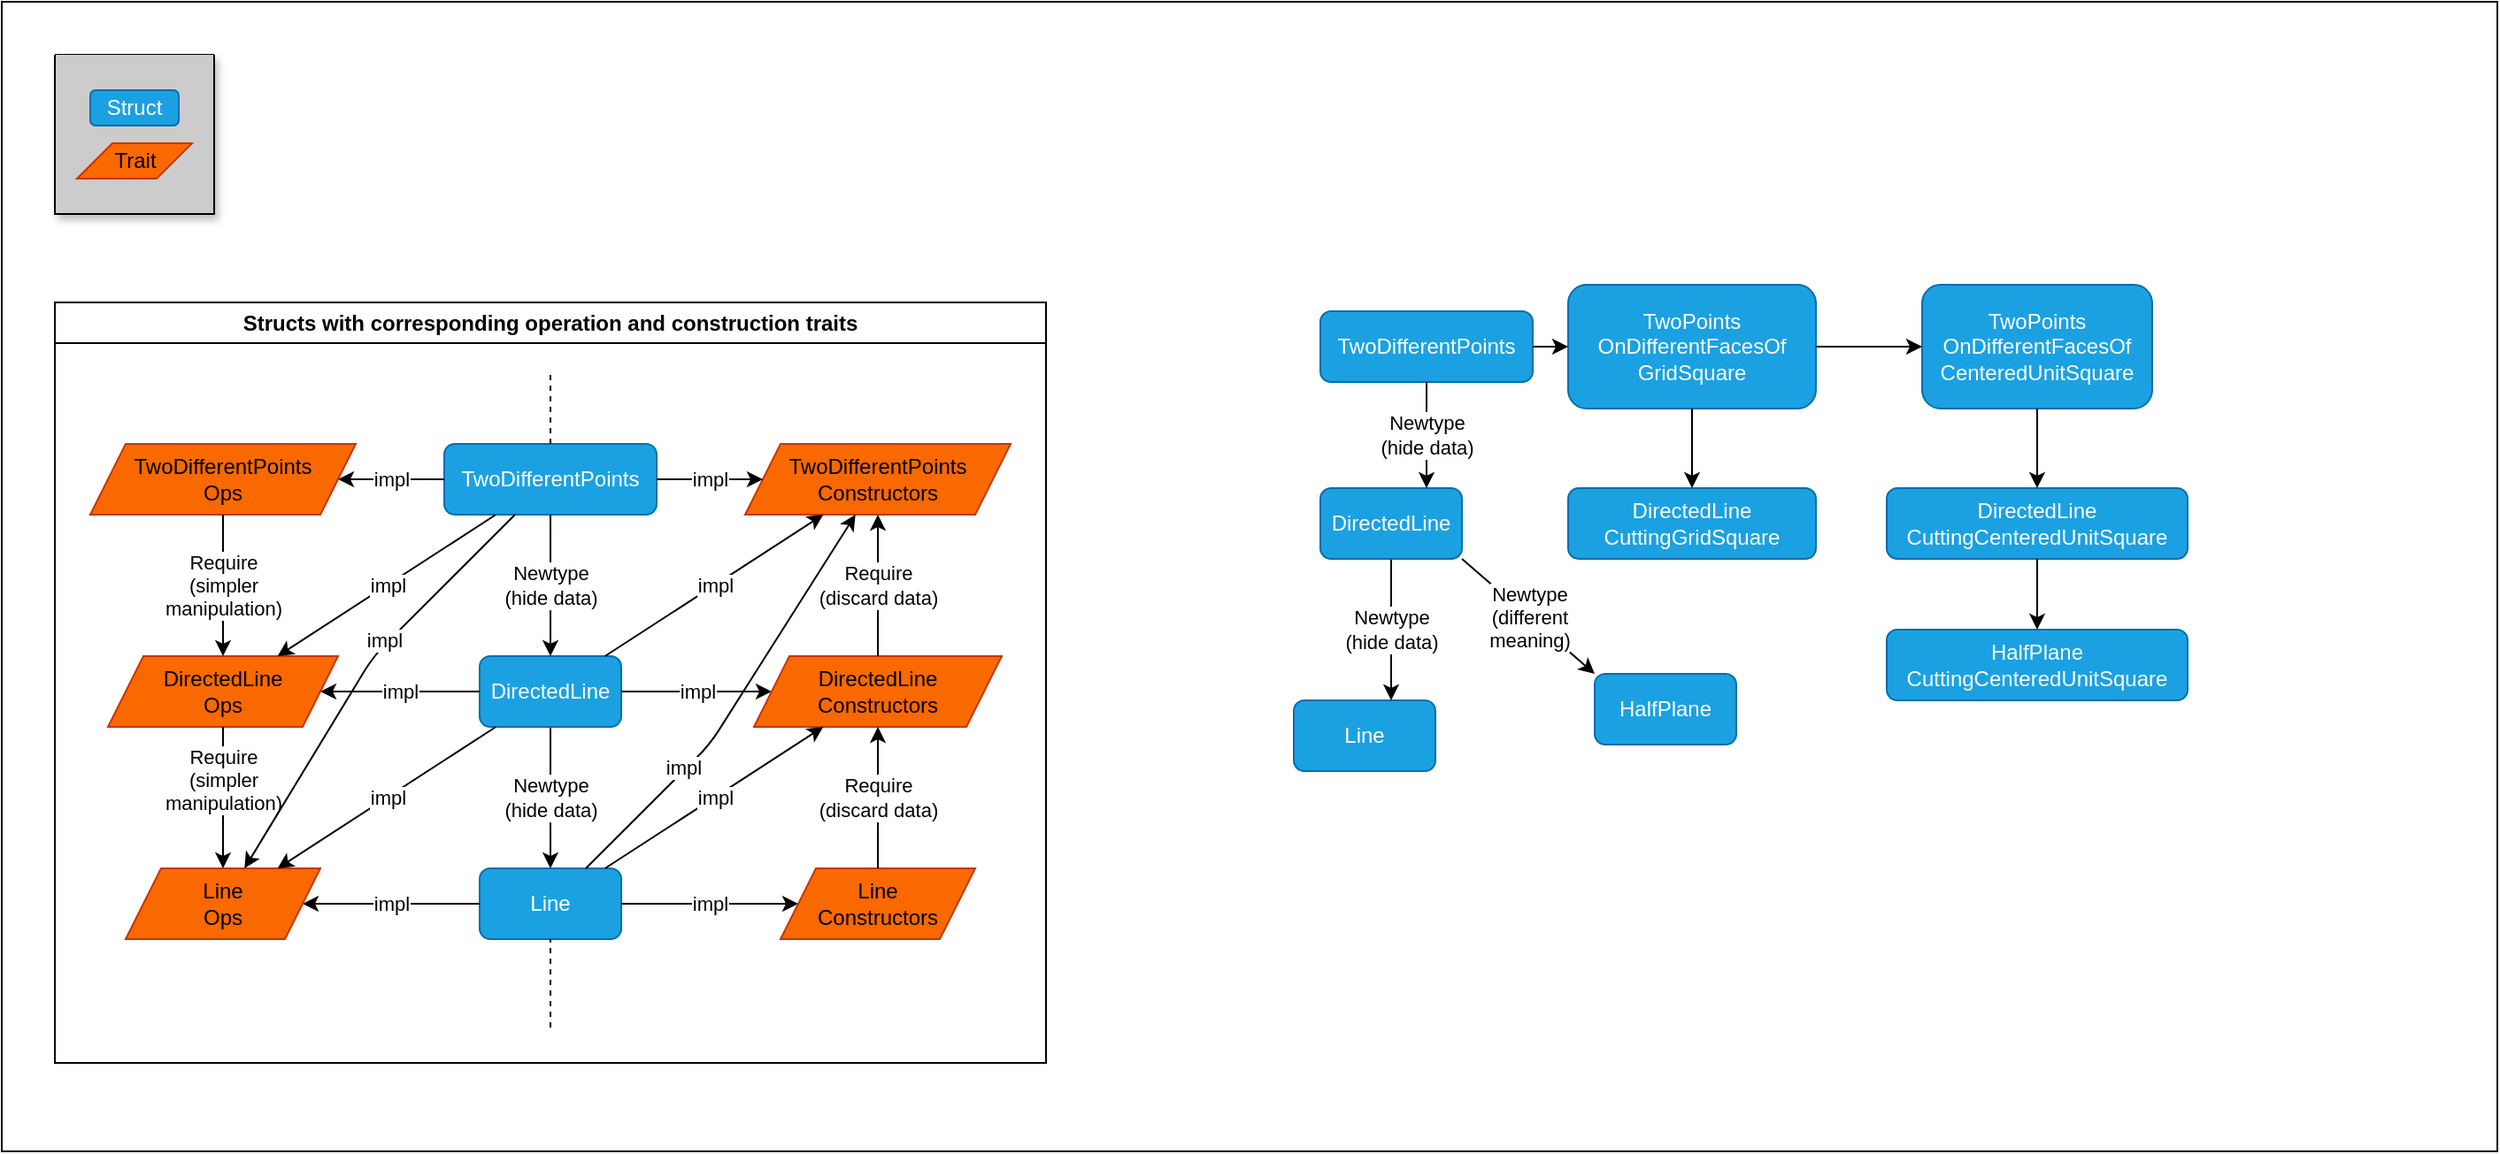 <mxfile version="24.2.7" type="device">
  <diagram id="R2lEEEUBdFMjLlhIrx00" name="Page-1">
    <mxGraphModel dx="498" dy="623" grid="1" gridSize="10" guides="1" tooltips="1" connect="1" arrows="1" fold="1" page="1" pageScale="1" pageWidth="850" pageHeight="1100" background="#FFFFFF" math="0" shadow="0" extFonts="Permanent Marker^https://fonts.googleapis.com/css?family=Permanent+Marker">
      <root>
        <mxCell id="0" />
        <object label="background" id="v2eCrjNbCVR9gLbqSEYK-68">
          <mxCell style="locked=1;" parent="0" />
        </object>
        <mxCell id="v2eCrjNbCVR9gLbqSEYK-70" value="" style="rounded=0;whiteSpace=wrap;html=1;" parent="v2eCrjNbCVR9gLbqSEYK-68" vertex="1">
          <mxGeometry x="40" width="1410" height="650" as="geometry" />
        </mxCell>
        <object label="main" id="1">
          <mxCell style="" parent="0" />
        </object>
        <mxCell id="v2eCrjNbCVR9gLbqSEYK-106" value="" style="swimlane;startSize=0;swimlaneFillColor=#CCCCCC;shadow=1;" parent="1" vertex="1">
          <mxGeometry x="70" y="30" width="90" height="90" as="geometry" />
        </mxCell>
        <mxCell id="v2eCrjNbCVR9gLbqSEYK-40" value="Trait" style="rounded=0;whiteSpace=wrap;html=1;fillColor=#fa6800;strokeColor=#C73500;fontColor=#000000;shape=parallelogram;fixedSize=1;perimeter=parallelogramPerimeter;flipH=0;flipV=0;" parent="v2eCrjNbCVR9gLbqSEYK-106" vertex="1">
          <mxGeometry x="12.5" y="50" width="65" height="20" as="geometry" />
        </mxCell>
        <mxCell id="v2eCrjNbCVR9gLbqSEYK-41" value="Struct" style="rounded=1;whiteSpace=wrap;fillColor=#1ba1e2;strokeColor=#006EAF;fontColor=#ffffff;verticalAlign=middle;html=1;spacing=2;flipH=0;flipV=0;" parent="v2eCrjNbCVR9gLbqSEYK-106" vertex="1">
          <mxGeometry x="20" y="20" width="50" height="20" as="geometry" />
        </mxCell>
        <mxCell id="8NO0AHSbTcHH3xZStWIT-26" value="Structs with corresponding operation and construction traits" style="swimlane;whiteSpace=wrap;html=1;" vertex="1" parent="1">
          <mxGeometry x="70" y="170" width="560" height="430" as="geometry">
            <mxRectangle x="70" y="170" width="360" height="30" as="alternateBounds" />
          </mxGeometry>
        </mxCell>
        <mxCell id="8NO0AHSbTcHH3xZStWIT-27" value="" style="group" vertex="1" connectable="0" parent="8NO0AHSbTcHH3xZStWIT-26">
          <mxGeometry x="20" y="40" width="520" height="370" as="geometry" />
        </mxCell>
        <mxCell id="v2eCrjNbCVR9gLbqSEYK-79" value="&lt;div&gt;Line&lt;/div&gt;" style="rounded=1;whiteSpace=wrap;html=1;fillColor=#1ba1e2;strokeColor=#006EAF;fontColor=#ffffff;" parent="8NO0AHSbTcHH3xZStWIT-27" vertex="1">
          <mxGeometry x="220" y="280" width="80" height="40" as="geometry" />
        </mxCell>
        <mxCell id="v2eCrjNbCVR9gLbqSEYK-80" style="edgeStyle=orthogonalEdgeStyle;rounded=1;orthogonalLoop=1;jettySize=auto;html=1;noEdgeStyle=1;orthogonal=1;" parent="8NO0AHSbTcHH3xZStWIT-27" source="v2eCrjNbCVR9gLbqSEYK-82" target="v2eCrjNbCVR9gLbqSEYK-79" edge="1">
          <mxGeometry relative="1" as="geometry">
            <Array as="points" />
          </mxGeometry>
        </mxCell>
        <mxCell id="v2eCrjNbCVR9gLbqSEYK-81" value="&lt;div&gt;Newtype&lt;/div&gt;&lt;div&gt;(hide data)&lt;br&gt;&lt;/div&gt;" style="edgeLabel;html=1;align=center;verticalAlign=middle;resizable=0;points=[];rounded=1;" parent="v2eCrjNbCVR9gLbqSEYK-80" vertex="1" connectable="0">
          <mxGeometry relative="1" as="geometry">
            <mxPoint as="offset" />
          </mxGeometry>
        </mxCell>
        <mxCell id="v2eCrjNbCVR9gLbqSEYK-82" value="&lt;div&gt;DirectedLine&lt;/div&gt;" style="rounded=1;whiteSpace=wrap;html=1;fillColor=#1ba1e2;strokeColor=#006EAF;fontColor=#ffffff;" parent="8NO0AHSbTcHH3xZStWIT-27" vertex="1">
          <mxGeometry x="220.001" y="160" width="80" height="40" as="geometry" />
        </mxCell>
        <mxCell id="v2eCrjNbCVR9gLbqSEYK-83" value="TwoDifferentPoints" style="rounded=1;whiteSpace=wrap;html=1;fillColor=#1ba1e2;strokeColor=#006EAF;fontColor=#ffffff;" parent="8NO0AHSbTcHH3xZStWIT-27" vertex="1">
          <mxGeometry x="200" y="40" width="120" height="40" as="geometry" />
        </mxCell>
        <mxCell id="v2eCrjNbCVR9gLbqSEYK-84" value="" style="endArrow=classic;html=1;rounded=1;noEdgeStyle=1;orthogonal=1;" parent="8NO0AHSbTcHH3xZStWIT-27" source="v2eCrjNbCVR9gLbqSEYK-83" target="v2eCrjNbCVR9gLbqSEYK-82" edge="1">
          <mxGeometry width="50" height="50" relative="1" as="geometry">
            <mxPoint x="290" y="575" as="sourcePoint" />
            <mxPoint x="340" y="525" as="targetPoint" />
            <Array as="points" />
          </mxGeometry>
        </mxCell>
        <mxCell id="v2eCrjNbCVR9gLbqSEYK-85" value="&lt;div&gt;Newtype&lt;/div&gt;&lt;div&gt;(hide data)&lt;br&gt;&lt;/div&gt;" style="edgeLabel;html=1;align=center;verticalAlign=middle;resizable=0;points=[];rounded=1;" parent="v2eCrjNbCVR9gLbqSEYK-84" vertex="1" connectable="0">
          <mxGeometry relative="1" as="geometry">
            <mxPoint as="offset" />
          </mxGeometry>
        </mxCell>
        <mxCell id="v2eCrjNbCVR9gLbqSEYK-86" value="" style="endArrow=classic;html=1;rounded=1;" parent="8NO0AHSbTcHH3xZStWIT-27" source="v2eCrjNbCVR9gLbqSEYK-79" target="v2eCrjNbCVR9gLbqSEYK-94" edge="1">
          <mxGeometry width="50" height="50" relative="1" as="geometry">
            <mxPoint x="350" y="290" as="sourcePoint" />
            <mxPoint x="400" y="240" as="targetPoint" />
          </mxGeometry>
        </mxCell>
        <mxCell id="v2eCrjNbCVR9gLbqSEYK-87" value="impl" style="edgeLabel;html=1;align=center;verticalAlign=middle;resizable=0;points=[];rounded=1;" parent="v2eCrjNbCVR9gLbqSEYK-86" vertex="1" connectable="0">
          <mxGeometry relative="1" as="geometry">
            <mxPoint as="offset" />
          </mxGeometry>
        </mxCell>
        <mxCell id="v2eCrjNbCVR9gLbqSEYK-88" value="" style="endArrow=classic;html=1;rounded=1;" parent="8NO0AHSbTcHH3xZStWIT-27" source="v2eCrjNbCVR9gLbqSEYK-82" target="v2eCrjNbCVR9gLbqSEYK-95" edge="1">
          <mxGeometry width="50" height="50" relative="1" as="geometry">
            <mxPoint x="250" y="328" as="sourcePoint" />
            <mxPoint x="380" y="372" as="targetPoint" />
          </mxGeometry>
        </mxCell>
        <mxCell id="v2eCrjNbCVR9gLbqSEYK-89" value="impl" style="edgeLabel;html=1;align=center;verticalAlign=middle;resizable=0;points=[];rounded=1;" parent="v2eCrjNbCVR9gLbqSEYK-88" vertex="1" connectable="0">
          <mxGeometry relative="1" as="geometry">
            <mxPoint as="offset" />
          </mxGeometry>
        </mxCell>
        <mxCell id="v2eCrjNbCVR9gLbqSEYK-90" value="" style="endArrow=classic;html=1;rounded=1;" parent="8NO0AHSbTcHH3xZStWIT-27" source="v2eCrjNbCVR9gLbqSEYK-79" target="v2eCrjNbCVR9gLbqSEYK-98" edge="1">
          <mxGeometry width="50" height="50" relative="1" as="geometry">
            <mxPoint x="286" y="270" as="sourcePoint" />
            <mxPoint x="220" y="220" as="targetPoint" />
          </mxGeometry>
        </mxCell>
        <mxCell id="v2eCrjNbCVR9gLbqSEYK-91" value="impl" style="edgeLabel;html=1;align=center;verticalAlign=middle;resizable=0;points=[];rounded=1;" parent="v2eCrjNbCVR9gLbqSEYK-90" vertex="1" connectable="0">
          <mxGeometry relative="1" as="geometry">
            <mxPoint as="offset" />
          </mxGeometry>
        </mxCell>
        <mxCell id="v2eCrjNbCVR9gLbqSEYK-92" value="" style="endArrow=classic;html=1;rounded=1;" parent="8NO0AHSbTcHH3xZStWIT-27" source="v2eCrjNbCVR9gLbqSEYK-82" target="v2eCrjNbCVR9gLbqSEYK-99" edge="1">
          <mxGeometry width="50" height="50" relative="1" as="geometry">
            <mxPoint x="270" y="210" as="sourcePoint" />
            <mxPoint x="204" y="160" as="targetPoint" />
          </mxGeometry>
        </mxCell>
        <mxCell id="v2eCrjNbCVR9gLbqSEYK-93" value="impl" style="edgeLabel;html=1;align=center;verticalAlign=middle;resizable=0;points=[];rounded=1;" parent="v2eCrjNbCVR9gLbqSEYK-92" vertex="1" connectable="0">
          <mxGeometry relative="1" as="geometry">
            <mxPoint as="offset" />
          </mxGeometry>
        </mxCell>
        <mxCell id="v2eCrjNbCVR9gLbqSEYK-94" value="&lt;div&gt;Line&lt;/div&gt;&lt;div&gt;Ops&lt;br&gt;&lt;/div&gt;" style="rounded=0;whiteSpace=wrap;html=1;fillColor=#fa6800;strokeColor=#C73500;fontColor=#000000;shape=parallelogram;fixedSize=1;perimeter=parallelogramPerimeter;" parent="8NO0AHSbTcHH3xZStWIT-27" vertex="1">
          <mxGeometry x="20" y="280" width="110" height="40" as="geometry" />
        </mxCell>
        <mxCell id="v2eCrjNbCVR9gLbqSEYK-95" value="&lt;div&gt;DirectedLine&lt;/div&gt;&lt;div&gt;Ops&lt;br&gt;&lt;/div&gt;" style="rounded=0;whiteSpace=wrap;html=1;fillColor=#fa6800;strokeColor=#C73500;fontColor=#000000;shape=parallelogram;fixedSize=1;perimeter=parallelogramPerimeter;" parent="8NO0AHSbTcHH3xZStWIT-27" vertex="1">
          <mxGeometry x="10" y="160" width="130" height="40" as="geometry" />
        </mxCell>
        <mxCell id="v2eCrjNbCVR9gLbqSEYK-96" value="" style="endArrow=classic;html=1;rounded=1;" parent="8NO0AHSbTcHH3xZStWIT-27" source="v2eCrjNbCVR9gLbqSEYK-95" target="v2eCrjNbCVR9gLbqSEYK-94" edge="1">
          <mxGeometry relative="1" as="geometry">
            <mxPoint x="590" y="50" as="sourcePoint" />
            <mxPoint x="690" y="50" as="targetPoint" />
          </mxGeometry>
        </mxCell>
        <mxCell id="v2eCrjNbCVR9gLbqSEYK-97" value="&lt;div&gt;Require&lt;/div&gt;&lt;div&gt;(simpler&lt;/div&gt;&lt;div&gt;manipulation)&lt;br&gt;&lt;/div&gt;" style="edgeLabel;resizable=0;html=1;;align=center;verticalAlign=middle;container=0;rounded=1;" parent="v2eCrjNbCVR9gLbqSEYK-96" connectable="0" vertex="1">
          <mxGeometry relative="1" as="geometry">
            <mxPoint y="-10" as="offset" />
          </mxGeometry>
        </mxCell>
        <mxCell id="v2eCrjNbCVR9gLbqSEYK-98" value="&lt;div&gt;Line&lt;/div&gt;&lt;div&gt;Constructors&lt;br&gt;&lt;/div&gt;" style="rounded=0;whiteSpace=wrap;html=1;fillColor=#fa6800;strokeColor=#C73500;fontColor=#000000;shape=parallelogram;fixedSize=1;perimeter=parallelogramPerimeter;" parent="8NO0AHSbTcHH3xZStWIT-27" vertex="1">
          <mxGeometry x="390" y="280" width="110" height="40" as="geometry" />
        </mxCell>
        <mxCell id="v2eCrjNbCVR9gLbqSEYK-99" value="&lt;div&gt;DirectedLine&lt;/div&gt;&lt;div&gt;Constructors&lt;br&gt;&lt;/div&gt;" style="rounded=0;whiteSpace=wrap;html=1;fillColor=#fa6800;strokeColor=#C73500;fontColor=#000000;shape=parallelogram;fixedSize=1;perimeter=parallelogramPerimeter;" parent="8NO0AHSbTcHH3xZStWIT-27" vertex="1">
          <mxGeometry x="375" y="160" width="140" height="40" as="geometry" />
        </mxCell>
        <mxCell id="v2eCrjNbCVR9gLbqSEYK-100" value="" style="endArrow=classic;html=1;rounded=1;" parent="8NO0AHSbTcHH3xZStWIT-27" source="v2eCrjNbCVR9gLbqSEYK-98" target="v2eCrjNbCVR9gLbqSEYK-99" edge="1">
          <mxGeometry relative="1" as="geometry">
            <mxPoint x="327" y="435" as="sourcePoint" />
            <mxPoint x="173" y="190" as="targetPoint" />
          </mxGeometry>
        </mxCell>
        <mxCell id="v2eCrjNbCVR9gLbqSEYK-101" value="&lt;div&gt;Require&lt;/div&gt;&lt;div&gt;(discard data)&lt;br&gt;&lt;/div&gt;" style="edgeLabel;resizable=0;html=1;;align=center;verticalAlign=middle;container=0;rounded=1;" parent="v2eCrjNbCVR9gLbqSEYK-100" connectable="0" vertex="1">
          <mxGeometry relative="1" as="geometry">
            <mxPoint as="offset" />
          </mxGeometry>
        </mxCell>
        <mxCell id="8NO0AHSbTcHH3xZStWIT-1" value="" style="endArrow=classic;html=1;rounded=1;" edge="1" parent="8NO0AHSbTcHH3xZStWIT-27" source="v2eCrjNbCVR9gLbqSEYK-82" target="v2eCrjNbCVR9gLbqSEYK-94">
          <mxGeometry width="50" height="50" relative="1" as="geometry">
            <mxPoint x="220" y="230" as="sourcePoint" />
            <mxPoint x="150" y="230" as="targetPoint" />
          </mxGeometry>
        </mxCell>
        <mxCell id="8NO0AHSbTcHH3xZStWIT-2" value="impl" style="edgeLabel;html=1;align=center;verticalAlign=middle;resizable=0;points=[];rounded=1;" vertex="1" connectable="0" parent="8NO0AHSbTcHH3xZStWIT-1">
          <mxGeometry relative="1" as="geometry">
            <mxPoint as="offset" />
          </mxGeometry>
        </mxCell>
        <mxCell id="8NO0AHSbTcHH3xZStWIT-3" value="" style="endArrow=classic;html=1;rounded=1;" edge="1" parent="8NO0AHSbTcHH3xZStWIT-27" source="v2eCrjNbCVR9gLbqSEYK-79" target="v2eCrjNbCVR9gLbqSEYK-99">
          <mxGeometry width="50" height="50" relative="1" as="geometry">
            <mxPoint x="310" y="310" as="sourcePoint" />
            <mxPoint x="395" y="310" as="targetPoint" />
          </mxGeometry>
        </mxCell>
        <mxCell id="8NO0AHSbTcHH3xZStWIT-4" value="impl" style="edgeLabel;html=1;align=center;verticalAlign=middle;resizable=0;points=[];rounded=1;" vertex="1" connectable="0" parent="8NO0AHSbTcHH3xZStWIT-3">
          <mxGeometry relative="1" as="geometry">
            <mxPoint as="offset" />
          </mxGeometry>
        </mxCell>
        <mxCell id="8NO0AHSbTcHH3xZStWIT-5" value="&lt;div&gt;TwoDifferentPoints&lt;br&gt;&lt;/div&gt;&lt;div&gt;Ops&lt;br&gt;&lt;/div&gt;" style="rounded=0;whiteSpace=wrap;html=1;fillColor=#fa6800;strokeColor=#C73500;fontColor=#000000;shape=parallelogram;fixedSize=1;perimeter=parallelogramPerimeter;" vertex="1" parent="8NO0AHSbTcHH3xZStWIT-27">
          <mxGeometry y="40" width="150" height="40" as="geometry" />
        </mxCell>
        <mxCell id="8NO0AHSbTcHH3xZStWIT-6" value="&lt;div&gt;TwoDifferentPoints&lt;br&gt;&lt;/div&gt;&lt;div&gt;Constructors&lt;br&gt;&lt;/div&gt;" style="rounded=0;whiteSpace=wrap;html=1;fillColor=#fa6800;strokeColor=#C73500;fontColor=#000000;shape=parallelogram;fixedSize=1;perimeter=parallelogramPerimeter;" vertex="1" parent="8NO0AHSbTcHH3xZStWIT-27">
          <mxGeometry x="370" y="40" width="150" height="40" as="geometry" />
        </mxCell>
        <mxCell id="8NO0AHSbTcHH3xZStWIT-7" value="" style="endArrow=classic;html=1;rounded=1;" edge="1" parent="8NO0AHSbTcHH3xZStWIT-27" source="8NO0AHSbTcHH3xZStWIT-5" target="v2eCrjNbCVR9gLbqSEYK-95">
          <mxGeometry relative="1" as="geometry">
            <mxPoint x="-60" y="90" as="sourcePoint" />
            <mxPoint x="-60" y="170" as="targetPoint" />
          </mxGeometry>
        </mxCell>
        <mxCell id="8NO0AHSbTcHH3xZStWIT-8" value="&lt;div&gt;Require&lt;/div&gt;&lt;div&gt;(simpler&lt;/div&gt;&lt;div&gt;manipulation)&lt;br&gt;&lt;/div&gt;" style="edgeLabel;resizable=0;html=1;;align=center;verticalAlign=middle;container=0;rounded=1;" connectable="0" vertex="1" parent="8NO0AHSbTcHH3xZStWIT-7">
          <mxGeometry relative="1" as="geometry">
            <mxPoint as="offset" />
          </mxGeometry>
        </mxCell>
        <mxCell id="8NO0AHSbTcHH3xZStWIT-9" value="" style="endArrow=classic;html=1;rounded=1;" edge="1" parent="8NO0AHSbTcHH3xZStWIT-27" source="v2eCrjNbCVR9gLbqSEYK-99" target="8NO0AHSbTcHH3xZStWIT-6">
          <mxGeometry relative="1" as="geometry">
            <mxPoint x="605" y="150" as="sourcePoint" />
            <mxPoint x="605" y="70" as="targetPoint" />
          </mxGeometry>
        </mxCell>
        <mxCell id="8NO0AHSbTcHH3xZStWIT-10" value="&lt;div&gt;Require&lt;/div&gt;&lt;div&gt;(discard data)&lt;br&gt;&lt;/div&gt;" style="edgeLabel;resizable=0;html=1;;align=center;verticalAlign=middle;container=0;rounded=1;" connectable="0" vertex="1" parent="8NO0AHSbTcHH3xZStWIT-9">
          <mxGeometry relative="1" as="geometry">
            <mxPoint as="offset" />
          </mxGeometry>
        </mxCell>
        <mxCell id="8NO0AHSbTcHH3xZStWIT-11" value="" style="endArrow=classic;html=1;rounded=1;" edge="1" parent="8NO0AHSbTcHH3xZStWIT-27" source="v2eCrjNbCVR9gLbqSEYK-83" target="8NO0AHSbTcHH3xZStWIT-6">
          <mxGeometry width="50" height="50" relative="1" as="geometry">
            <mxPoint x="298" y="290" as="sourcePoint" />
            <mxPoint x="412" y="210" as="targetPoint" />
          </mxGeometry>
        </mxCell>
        <mxCell id="8NO0AHSbTcHH3xZStWIT-12" value="impl" style="edgeLabel;html=1;align=center;verticalAlign=middle;resizable=0;points=[];rounded=1;" vertex="1" connectable="0" parent="8NO0AHSbTcHH3xZStWIT-11">
          <mxGeometry relative="1" as="geometry">
            <mxPoint as="offset" />
          </mxGeometry>
        </mxCell>
        <mxCell id="8NO0AHSbTcHH3xZStWIT-13" value="" style="endArrow=classic;html=1;rounded=1;" edge="1" parent="8NO0AHSbTcHH3xZStWIT-27" source="v2eCrjNbCVR9gLbqSEYK-83" target="8NO0AHSbTcHH3xZStWIT-5">
          <mxGeometry width="50" height="50" relative="1" as="geometry">
            <mxPoint x="220" y="-20" as="sourcePoint" />
            <mxPoint x="150" y="-20" as="targetPoint" />
          </mxGeometry>
        </mxCell>
        <mxCell id="8NO0AHSbTcHH3xZStWIT-14" value="impl" style="edgeLabel;html=1;align=center;verticalAlign=middle;resizable=0;points=[];rounded=1;" vertex="1" connectable="0" parent="8NO0AHSbTcHH3xZStWIT-13">
          <mxGeometry relative="1" as="geometry">
            <mxPoint as="offset" />
          </mxGeometry>
        </mxCell>
        <mxCell id="8NO0AHSbTcHH3xZStWIT-15" value="" style="endArrow=classic;html=1;rounded=1;" edge="1" parent="8NO0AHSbTcHH3xZStWIT-27" source="v2eCrjNbCVR9gLbqSEYK-82" target="8NO0AHSbTcHH3xZStWIT-6">
          <mxGeometry width="50" height="50" relative="1" as="geometry">
            <mxPoint x="273" y="10" as="sourcePoint" />
            <mxPoint x="410" y="-70" as="targetPoint" />
          </mxGeometry>
        </mxCell>
        <mxCell id="8NO0AHSbTcHH3xZStWIT-16" value="impl" style="edgeLabel;html=1;align=center;verticalAlign=middle;resizable=0;points=[];rounded=1;" vertex="1" connectable="0" parent="8NO0AHSbTcHH3xZStWIT-15">
          <mxGeometry relative="1" as="geometry">
            <mxPoint as="offset" />
          </mxGeometry>
        </mxCell>
        <mxCell id="8NO0AHSbTcHH3xZStWIT-17" value="" style="endArrow=classic;html=1;rounded=1;" edge="1" parent="8NO0AHSbTcHH3xZStWIT-27" source="v2eCrjNbCVR9gLbqSEYK-79" target="8NO0AHSbTcHH3xZStWIT-6">
          <mxGeometry width="50" height="50" relative="1" as="geometry">
            <mxPoint x="304" y="170" as="sourcePoint" />
            <mxPoint x="441" y="90" as="targetPoint" />
            <Array as="points">
              <mxPoint x="350" y="210" />
            </Array>
          </mxGeometry>
        </mxCell>
        <mxCell id="8NO0AHSbTcHH3xZStWIT-18" value="impl" style="edgeLabel;html=1;align=center;verticalAlign=middle;resizable=0;points=[];rounded=1;" vertex="1" connectable="0" parent="8NO0AHSbTcHH3xZStWIT-17">
          <mxGeometry relative="1" as="geometry">
            <mxPoint x="-30" y="36" as="offset" />
          </mxGeometry>
        </mxCell>
        <mxCell id="8NO0AHSbTcHH3xZStWIT-19" value="" style="endArrow=classic;html=1;rounded=1;" edge="1" parent="8NO0AHSbTcHH3xZStWIT-27" source="v2eCrjNbCVR9gLbqSEYK-83" target="v2eCrjNbCVR9gLbqSEYK-95">
          <mxGeometry width="50" height="50" relative="1" as="geometry">
            <mxPoint x="243" y="210" as="sourcePoint" />
            <mxPoint x="133" y="290" as="targetPoint" />
          </mxGeometry>
        </mxCell>
        <mxCell id="8NO0AHSbTcHH3xZStWIT-20" value="impl" style="edgeLabel;html=1;align=center;verticalAlign=middle;resizable=0;points=[];rounded=1;" vertex="1" connectable="0" parent="8NO0AHSbTcHH3xZStWIT-19">
          <mxGeometry relative="1" as="geometry">
            <mxPoint as="offset" />
          </mxGeometry>
        </mxCell>
        <mxCell id="8NO0AHSbTcHH3xZStWIT-21" value="" style="endArrow=classic;html=1;rounded=1;" edge="1" parent="8NO0AHSbTcHH3xZStWIT-27" source="v2eCrjNbCVR9gLbqSEYK-83" target="v2eCrjNbCVR9gLbqSEYK-94">
          <mxGeometry width="50" height="50" relative="1" as="geometry">
            <mxPoint x="243" y="90" as="sourcePoint" />
            <mxPoint x="133" y="170" as="targetPoint" />
            <Array as="points">
              <mxPoint x="160" y="160" />
            </Array>
          </mxGeometry>
        </mxCell>
        <mxCell id="8NO0AHSbTcHH3xZStWIT-22" value="impl" style="edgeLabel;html=1;align=center;verticalAlign=middle;resizable=0;points=[];rounded=1;" vertex="1" connectable="0" parent="8NO0AHSbTcHH3xZStWIT-21">
          <mxGeometry relative="1" as="geometry">
            <mxPoint x="13" y="-21" as="offset" />
          </mxGeometry>
        </mxCell>
        <mxCell id="8NO0AHSbTcHH3xZStWIT-23" value="" style="endArrow=none;dashed=1;html=1;rounded=0;exitX=0.5;exitY=0;exitDx=0;exitDy=0;" edge="1" parent="8NO0AHSbTcHH3xZStWIT-27" source="v2eCrjNbCVR9gLbqSEYK-83">
          <mxGeometry width="50" height="50" relative="1" as="geometry">
            <mxPoint x="280" as="sourcePoint" />
            <mxPoint x="260" as="targetPoint" />
          </mxGeometry>
        </mxCell>
        <mxCell id="8NO0AHSbTcHH3xZStWIT-24" value="" style="endArrow=none;dashed=1;html=1;rounded=0;entryX=0.5;entryY=1;entryDx=0;entryDy=0;" edge="1" parent="8NO0AHSbTcHH3xZStWIT-27" target="v2eCrjNbCVR9gLbqSEYK-79">
          <mxGeometry width="50" height="50" relative="1" as="geometry">
            <mxPoint x="260" y="370" as="sourcePoint" />
            <mxPoint x="240" y="380" as="targetPoint" />
          </mxGeometry>
        </mxCell>
        <mxCell id="8NO0AHSbTcHH3xZStWIT-35" value="&lt;div&gt;Line&lt;/div&gt;" style="rounded=1;whiteSpace=wrap;html=1;fillColor=#1ba1e2;strokeColor=#006EAF;fontColor=#ffffff;" vertex="1" parent="1">
          <mxGeometry x="770" y="395" width="80" height="40" as="geometry" />
        </mxCell>
        <mxCell id="8NO0AHSbTcHH3xZStWIT-36" style="edgeStyle=orthogonalEdgeStyle;rounded=1;orthogonalLoop=1;jettySize=auto;html=1;noEdgeStyle=1;orthogonal=1;" edge="1" parent="1" source="8NO0AHSbTcHH3xZStWIT-38" target="8NO0AHSbTcHH3xZStWIT-35">
          <mxGeometry relative="1" as="geometry">
            <Array as="points" />
          </mxGeometry>
        </mxCell>
        <mxCell id="8NO0AHSbTcHH3xZStWIT-37" value="&lt;div&gt;Newtype&lt;/div&gt;&lt;div&gt;(hide data)&lt;br&gt;&lt;/div&gt;" style="edgeLabel;html=1;align=center;verticalAlign=middle;resizable=0;points=[];rounded=1;" vertex="1" connectable="0" parent="8NO0AHSbTcHH3xZStWIT-36">
          <mxGeometry relative="1" as="geometry">
            <mxPoint as="offset" />
          </mxGeometry>
        </mxCell>
        <mxCell id="8NO0AHSbTcHH3xZStWIT-38" value="&lt;div&gt;DirectedLine&lt;/div&gt;" style="rounded=1;whiteSpace=wrap;html=1;fillColor=#1ba1e2;strokeColor=#006EAF;fontColor=#ffffff;" vertex="1" parent="1">
          <mxGeometry x="785.001" y="275" width="80" height="40" as="geometry" />
        </mxCell>
        <mxCell id="8NO0AHSbTcHH3xZStWIT-39" value="TwoDifferentPoints" style="rounded=1;whiteSpace=wrap;html=1;fillColor=#1ba1e2;strokeColor=#006EAF;fontColor=#ffffff;" vertex="1" parent="1">
          <mxGeometry x="785" y="175" width="120" height="40" as="geometry" />
        </mxCell>
        <mxCell id="8NO0AHSbTcHH3xZStWIT-40" value="" style="endArrow=classic;html=1;rounded=1;noEdgeStyle=1;orthogonal=1;" edge="1" parent="1" source="8NO0AHSbTcHH3xZStWIT-39" target="8NO0AHSbTcHH3xZStWIT-38">
          <mxGeometry width="50" height="50" relative="1" as="geometry">
            <mxPoint x="845" y="710" as="sourcePoint" />
            <mxPoint x="895" y="660" as="targetPoint" />
            <Array as="points" />
          </mxGeometry>
        </mxCell>
        <mxCell id="8NO0AHSbTcHH3xZStWIT-41" value="&lt;div&gt;Newtype&lt;/div&gt;&lt;div&gt;(hide data)&lt;br&gt;&lt;/div&gt;" style="edgeLabel;html=1;align=center;verticalAlign=middle;resizable=0;points=[];rounded=1;" vertex="1" connectable="0" parent="8NO0AHSbTcHH3xZStWIT-40">
          <mxGeometry relative="1" as="geometry">
            <mxPoint as="offset" />
          </mxGeometry>
        </mxCell>
        <mxCell id="8NO0AHSbTcHH3xZStWIT-42" value="HalfPlane" style="rounded=1;whiteSpace=wrap;html=1;fillColor=#1ba1e2;strokeColor=#006EAF;fontColor=#ffffff;" vertex="1" parent="1">
          <mxGeometry x="940" y="380" width="80" height="40" as="geometry" />
        </mxCell>
        <mxCell id="8NO0AHSbTcHH3xZStWIT-43" style="edgeStyle=orthogonalEdgeStyle;rounded=1;orthogonalLoop=1;jettySize=auto;html=1;noEdgeStyle=1;orthogonal=1;" edge="1" parent="1" source="8NO0AHSbTcHH3xZStWIT-38" target="8NO0AHSbTcHH3xZStWIT-42">
          <mxGeometry relative="1" as="geometry">
            <Array as="points" />
            <mxPoint x="825" y="345" as="sourcePoint" />
            <mxPoint x="825" y="425" as="targetPoint" />
          </mxGeometry>
        </mxCell>
        <mxCell id="8NO0AHSbTcHH3xZStWIT-44" value="&lt;div&gt;Newtype&lt;/div&gt;&lt;div&gt;(different&lt;/div&gt;&lt;div&gt;meaning)&lt;br&gt;&lt;/div&gt;" style="edgeLabel;html=1;align=center;verticalAlign=middle;resizable=0;points=[];rounded=1;" vertex="1" connectable="0" parent="8NO0AHSbTcHH3xZStWIT-43">
          <mxGeometry relative="1" as="geometry">
            <mxPoint as="offset" />
          </mxGeometry>
        </mxCell>
        <mxCell id="8NO0AHSbTcHH3xZStWIT-45" value="&amp;nbsp;" style="text;whiteSpace=wrap;html=1;" vertex="1" parent="1">
          <mxGeometry x="720" y="150" width="40" height="40" as="geometry" />
        </mxCell>
        <mxCell id="8NO0AHSbTcHH3xZStWIT-47" value="&lt;div&gt;DirectedLine&lt;/div&gt;&lt;div&gt;CuttingCenteredUnitSquare&lt;br&gt;&lt;/div&gt;" style="rounded=1;whiteSpace=wrap;html=1;fillColor=#1ba1e2;strokeColor=#006EAF;fontColor=#ffffff;" vertex="1" parent="1">
          <mxGeometry x="1105" y="275" width="170" height="40" as="geometry" />
        </mxCell>
        <mxCell id="8NO0AHSbTcHH3xZStWIT-50" value="&lt;div&gt;DirectedLine&lt;/div&gt;&lt;div&gt;CuttingGridSquare&lt;br&gt;&lt;/div&gt;" style="rounded=1;whiteSpace=wrap;html=1;fillColor=#1ba1e2;strokeColor=#006EAF;fontColor=#ffffff;" vertex="1" parent="1">
          <mxGeometry x="925" y="275" width="140" height="40" as="geometry" />
        </mxCell>
        <mxCell id="8NO0AHSbTcHH3xZStWIT-51" value="&lt;div&gt;TwoPoints&lt;/div&gt;&lt;div&gt;OnDifferentFacesOf&lt;/div&gt;&lt;div&gt;GridSquare&lt;/div&gt;" style="rounded=1;whiteSpace=wrap;html=1;fillColor=#1ba1e2;strokeColor=#006EAF;fontColor=#ffffff;" vertex="1" parent="1">
          <mxGeometry x="925" y="160" width="140" height="70" as="geometry" />
        </mxCell>
        <mxCell id="8NO0AHSbTcHH3xZStWIT-52" value="&lt;div&gt;TwoPoints&lt;/div&gt;&lt;div&gt;OnDifferentFacesOf&lt;/div&gt;&lt;div&gt;CenteredUnitSquare&lt;/div&gt;" style="rounded=1;whiteSpace=wrap;html=1;fillColor=#1ba1e2;strokeColor=#006EAF;fontColor=#ffffff;" vertex="1" parent="1">
          <mxGeometry x="1125" y="160" width="130" height="70" as="geometry" />
        </mxCell>
        <mxCell id="8NO0AHSbTcHH3xZStWIT-57" value="" style="endArrow=classic;html=1;rounded=0;" edge="1" parent="1" source="8NO0AHSbTcHH3xZStWIT-39" target="8NO0AHSbTcHH3xZStWIT-51">
          <mxGeometry width="50" height="50" relative="1" as="geometry">
            <mxPoint x="895" y="255" as="sourcePoint" />
            <mxPoint x="945" y="205" as="targetPoint" />
          </mxGeometry>
        </mxCell>
        <mxCell id="8NO0AHSbTcHH3xZStWIT-58" value="" style="endArrow=classic;html=1;rounded=0;" edge="1" parent="1" source="8NO0AHSbTcHH3xZStWIT-51" target="8NO0AHSbTcHH3xZStWIT-52">
          <mxGeometry width="50" height="50" relative="1" as="geometry">
            <mxPoint x="885" y="198" as="sourcePoint" />
            <mxPoint x="935" y="193" as="targetPoint" />
          </mxGeometry>
        </mxCell>
        <mxCell id="8NO0AHSbTcHH3xZStWIT-59" value="" style="endArrow=classic;html=1;rounded=0;" edge="1" parent="1" source="8NO0AHSbTcHH3xZStWIT-52" target="8NO0AHSbTcHH3xZStWIT-47">
          <mxGeometry width="50" height="50" relative="1" as="geometry">
            <mxPoint x="1100" y="195" as="sourcePoint" />
            <mxPoint x="1100" y="235" as="targetPoint" />
          </mxGeometry>
        </mxCell>
        <mxCell id="8NO0AHSbTcHH3xZStWIT-64" value="" style="endArrow=classic;html=1;rounded=0;" edge="1" parent="1" source="8NO0AHSbTcHH3xZStWIT-51" target="8NO0AHSbTcHH3xZStWIT-50">
          <mxGeometry width="50" height="50" relative="1" as="geometry">
            <mxPoint x="1166" y="225" as="sourcePoint" />
            <mxPoint x="1364" y="285" as="targetPoint" />
          </mxGeometry>
        </mxCell>
        <mxCell id="8NO0AHSbTcHH3xZStWIT-66" value="&lt;div&gt;HalfPlane&lt;/div&gt;CuttingCenteredUnitSquare" style="rounded=1;whiteSpace=wrap;html=1;fillColor=#1ba1e2;strokeColor=#006EAF;fontColor=#ffffff;" vertex="1" parent="1">
          <mxGeometry x="1105" y="355" width="170" height="40" as="geometry" />
        </mxCell>
        <mxCell id="8NO0AHSbTcHH3xZStWIT-67" value="" style="endArrow=classic;html=1;rounded=0;" edge="1" parent="1" source="8NO0AHSbTcHH3xZStWIT-47" target="8NO0AHSbTcHH3xZStWIT-66">
          <mxGeometry width="50" height="50" relative="1" as="geometry">
            <mxPoint x="1200" y="240" as="sourcePoint" />
            <mxPoint x="1200" y="285" as="targetPoint" />
          </mxGeometry>
        </mxCell>
      </root>
    </mxGraphModel>
  </diagram>
</mxfile>
